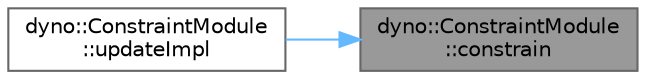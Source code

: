 digraph "dyno::ConstraintModule::constrain"
{
 // LATEX_PDF_SIZE
  bgcolor="transparent";
  edge [fontname=Helvetica,fontsize=10,labelfontname=Helvetica,labelfontsize=10];
  node [fontname=Helvetica,fontsize=10,shape=box,height=0.2,width=0.4];
  rankdir="RL";
  Node1 [id="Node000001",label="dyno::ConstraintModule\l::constrain",height=0.2,width=0.4,color="gray40", fillcolor="grey60", style="filled", fontcolor="black",tooltip=" "];
  Node1 -> Node2 [id="edge1_Node000001_Node000002",dir="back",color="steelblue1",style="solid",tooltip=" "];
  Node2 [id="Node000002",label="dyno::ConstraintModule\l::updateImpl",height=0.2,width=0.4,color="grey40", fillcolor="white", style="filled",URL="$classdyno_1_1_constraint_module.html#a011cfe6a929ed7f0c17563375390fe00",tooltip=" "];
}
